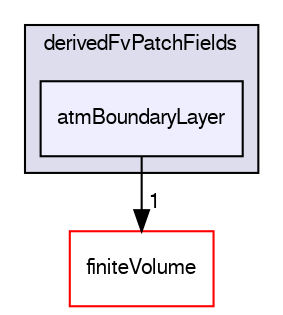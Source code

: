digraph "src/turbulenceModels/incompressible/RAS/derivedFvPatchFields/atmBoundaryLayer" {
  bgcolor=transparent;
  compound=true
  node [ fontsize="10", fontname="FreeSans"];
  edge [ labelfontsize="10", labelfontname="FreeSans"];
  subgraph clusterdir_3b6d00bc2053b93d6f11a62c434cd6ae {
    graph [ bgcolor="#ddddee", pencolor="black", label="derivedFvPatchFields" fontname="FreeSans", fontsize="10", URL="dir_3b6d00bc2053b93d6f11a62c434cd6ae.html"]
  dir_d6c1b2489afa70176385e361463326f6 [shape=box, label="atmBoundaryLayer", style="filled", fillcolor="#eeeeff", pencolor="black", URL="dir_d6c1b2489afa70176385e361463326f6.html"];
  }
  dir_9bd15774b555cf7259a6fa18f99fe99b [shape=box label="finiteVolume" color="red" URL="dir_9bd15774b555cf7259a6fa18f99fe99b.html"];
  dir_d6c1b2489afa70176385e361463326f6->dir_9bd15774b555cf7259a6fa18f99fe99b [headlabel="1", labeldistance=1.5 headhref="dir_002979_000749.html"];
}
